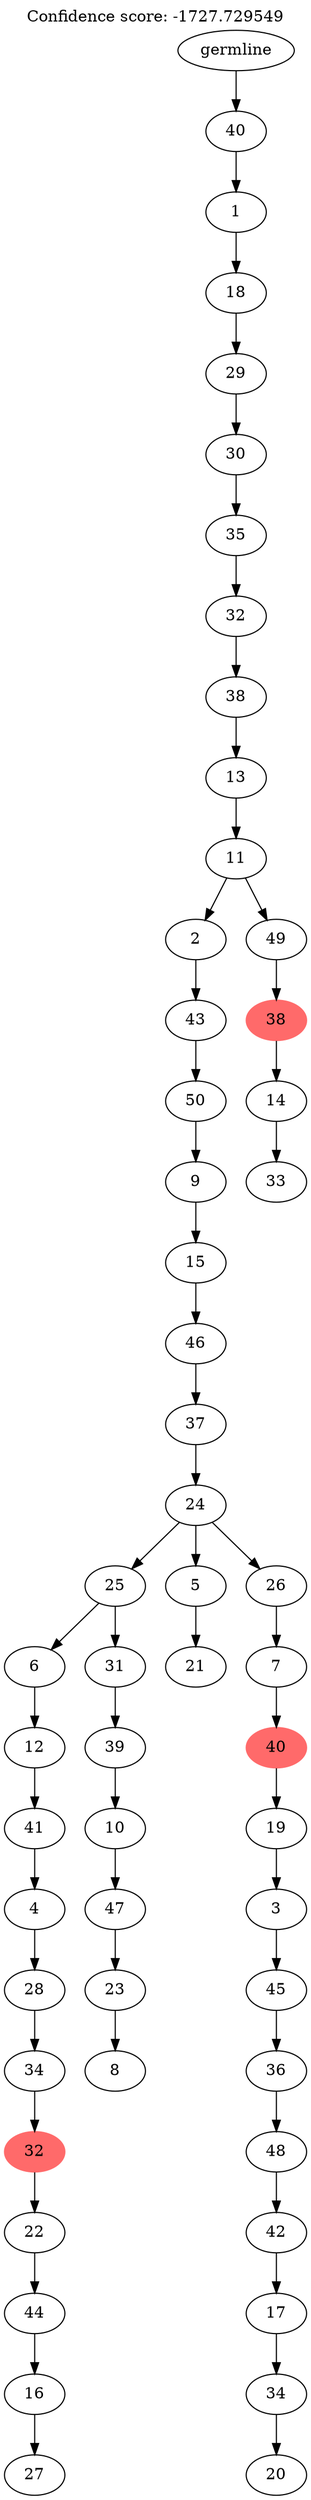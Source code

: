 digraph g {
	"53" -> "54";
	"54" [label="27"];
	"52" -> "53";
	"53" [label="16"];
	"51" -> "52";
	"52" [label="44"];
	"50" -> "51";
	"51" [label="22"];
	"49" -> "50";
	"50" [color=indianred1, style=filled, label="32"];
	"48" -> "49";
	"49" [label="34"];
	"47" -> "48";
	"48" [label="28"];
	"46" -> "47";
	"47" [label="4"];
	"45" -> "46";
	"46" [label="41"];
	"44" -> "45";
	"45" [label="12"];
	"42" -> "43";
	"43" [label="8"];
	"41" -> "42";
	"42" [label="23"];
	"40" -> "41";
	"41" [label="47"];
	"39" -> "40";
	"40" [label="10"];
	"38" -> "39";
	"39" [label="39"];
	"37" -> "38";
	"38" [label="31"];
	"37" -> "44";
	"44" [label="6"];
	"35" -> "36";
	"36" [label="21"];
	"33" -> "34";
	"34" [label="20"];
	"32" -> "33";
	"33" [label="34"];
	"31" -> "32";
	"32" [label="17"];
	"30" -> "31";
	"31" [label="42"];
	"29" -> "30";
	"30" [label="48"];
	"28" -> "29";
	"29" [label="36"];
	"27" -> "28";
	"28" [label="45"];
	"26" -> "27";
	"27" [label="3"];
	"25" -> "26";
	"26" [label="19"];
	"24" -> "25";
	"25" [color=indianred1, style=filled, label="40"];
	"23" -> "24";
	"24" [label="7"];
	"22" -> "23";
	"23" [label="26"];
	"22" -> "35";
	"35" [label="5"];
	"22" -> "37";
	"37" [label="25"];
	"21" -> "22";
	"22" [label="24"];
	"20" -> "21";
	"21" [label="37"];
	"19" -> "20";
	"20" [label="46"];
	"18" -> "19";
	"19" [label="15"];
	"17" -> "18";
	"18" [label="9"];
	"16" -> "17";
	"17" [label="50"];
	"15" -> "16";
	"16" [label="43"];
	"13" -> "14";
	"14" [label="33"];
	"12" -> "13";
	"13" [label="14"];
	"11" -> "12";
	"12" [color=indianred1, style=filled, label="38"];
	"10" -> "11";
	"11" [label="49"];
	"10" -> "15";
	"15" [label="2"];
	"9" -> "10";
	"10" [label="11"];
	"8" -> "9";
	"9" [label="13"];
	"7" -> "8";
	"8" [label="38"];
	"6" -> "7";
	"7" [label="32"];
	"5" -> "6";
	"6" [label="35"];
	"4" -> "5";
	"5" [label="30"];
	"3" -> "4";
	"4" [label="29"];
	"2" -> "3";
	"3" [label="18"];
	"1" -> "2";
	"2" [label="1"];
	"0" -> "1";
	"1" [label="40"];
	"0" [label="germline"];
	labelloc="t";
	label="Confidence score: -1727.729549";
}
